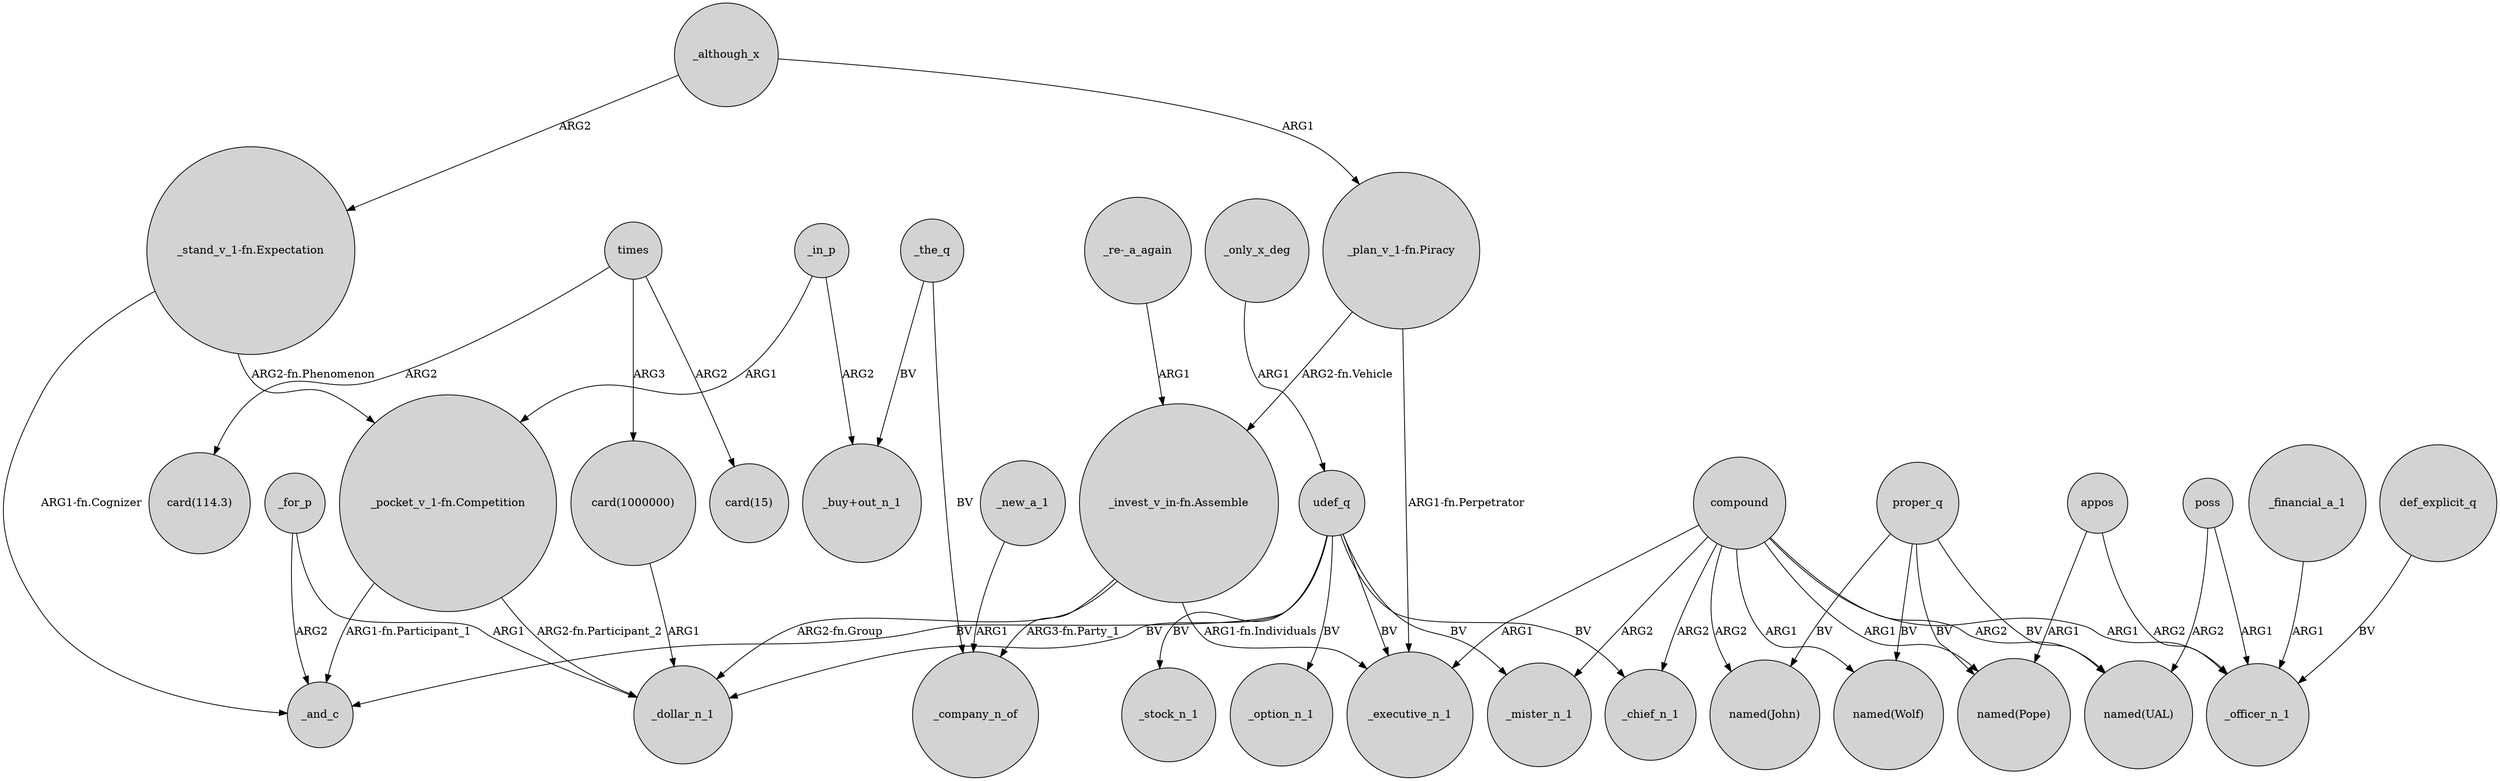 digraph {
	node [shape=circle style=filled]
	compound -> _mister_n_1 [label=ARG2]
	_although_x -> "_plan_v_1-fn.Piracy" [label=ARG1]
	compound -> _chief_n_1 [label=ARG2]
	"_re-_a_again" -> "_invest_v_in-fn.Assemble" [label=ARG1]
	def_explicit_q -> _officer_n_1 [label=BV]
	_in_p -> "_pocket_v_1-fn.Competition" [label=ARG1]
	"_invest_v_in-fn.Assemble" -> _executive_n_1 [label="ARG1-fn.Individuals"]
	udef_q -> _chief_n_1 [label=BV]
	udef_q -> _option_n_1 [label=BV]
	compound -> "named(Wolf)" [label=ARG1]
	times -> "card(1000000)" [label=ARG3]
	"_stand_v_1-fn.Expectation" -> "_pocket_v_1-fn.Competition" [label="ARG2-fn.Phenomenon"]
	udef_q -> _and_c [label=BV]
	udef_q -> _mister_n_1 [label=BV]
	appos -> "named(Pope)" [label=ARG1]
	_financial_a_1 -> _officer_n_1 [label=ARG1]
	poss -> "named(UAL)" [label=ARG2]
	proper_q -> "named(UAL)" [label=BV]
	times -> "card(15)" [label=ARG2]
	udef_q -> _executive_n_1 [label=BV]
	udef_q -> _stock_n_1 [label=BV]
	"_plan_v_1-fn.Piracy" -> "_invest_v_in-fn.Assemble" [label="ARG2-fn.Vehicle"]
	compound -> "named(John)" [label=ARG2]
	proper_q -> "named(Wolf)" [label=BV]
	proper_q -> "named(John)" [label=BV]
	"_pocket_v_1-fn.Competition" -> _dollar_n_1 [label="ARG2-fn.Participant_2"]
	compound -> "named(Pope)" [label=ARG1]
	proper_q -> "named(Pope)" [label=BV]
	"_plan_v_1-fn.Piracy" -> _executive_n_1 [label="ARG1-fn.Perpetrator"]
	"_invest_v_in-fn.Assemble" -> _dollar_n_1 [label="ARG2-fn.Group"]
	udef_q -> _dollar_n_1 [label=BV]
	compound -> _executive_n_1 [label=ARG1]
	"card(1000000)" -> _dollar_n_1 [label=ARG1]
	"_stand_v_1-fn.Expectation" -> _and_c [label="ARG1-fn.Cognizer"]
	_for_p -> _dollar_n_1 [label=ARG1]
	times -> "card(114.3)" [label=ARG2]
	compound -> _officer_n_1 [label=ARG1]
	poss -> _officer_n_1 [label=ARG1]
	compound -> "named(UAL)" [label=ARG2]
	"_invest_v_in-fn.Assemble" -> _company_n_of [label="ARG3-fn.Party_1"]
	_although_x -> "_stand_v_1-fn.Expectation" [label=ARG2]
	_new_a_1 -> _company_n_of [label=ARG1]
	_only_x_deg -> udef_q [label=ARG1]
	_in_p -> "_buy+out_n_1" [label=ARG2]
	appos -> _officer_n_1 [label=ARG2]
	_the_q -> "_buy+out_n_1" [label=BV]
	"_pocket_v_1-fn.Competition" -> _and_c [label="ARG1-fn.Participant_1"]
	_the_q -> _company_n_of [label=BV]
	_for_p -> _and_c [label=ARG2]
}
